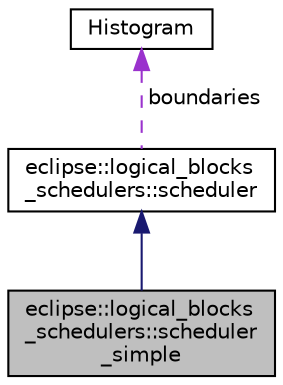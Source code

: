 digraph "eclipse::logical_blocks_schedulers::scheduler_simple"
{
  edge [fontname="Helvetica",fontsize="10",labelfontname="Helvetica",labelfontsize="10"];
  node [fontname="Helvetica",fontsize="10",shape=record];
  Node1 [label="eclipse::logical_blocks\l_schedulers::scheduler\l_simple",height=0.2,width=0.4,color="black", fillcolor="grey75", style="filled" fontcolor="black"];
  Node2 -> Node1 [dir="back",color="midnightblue",fontsize="10",style="solid",fontname="Helvetica"];
  Node2 [label="eclipse::logical_blocks\l_schedulers::scheduler",height=0.2,width=0.4,color="black", fillcolor="white", style="filled",URL="$classeclipse_1_1logical__blocks__schedulers_1_1scheduler.html"];
  Node3 -> Node2 [dir="back",color="darkorchid3",fontsize="10",style="dashed",label=" boundaries" ,fontname="Helvetica"];
  Node3 [label="Histogram",height=0.2,width=0.4,color="black", fillcolor="white", style="filled",URL="$classHistogram.html"];
}
